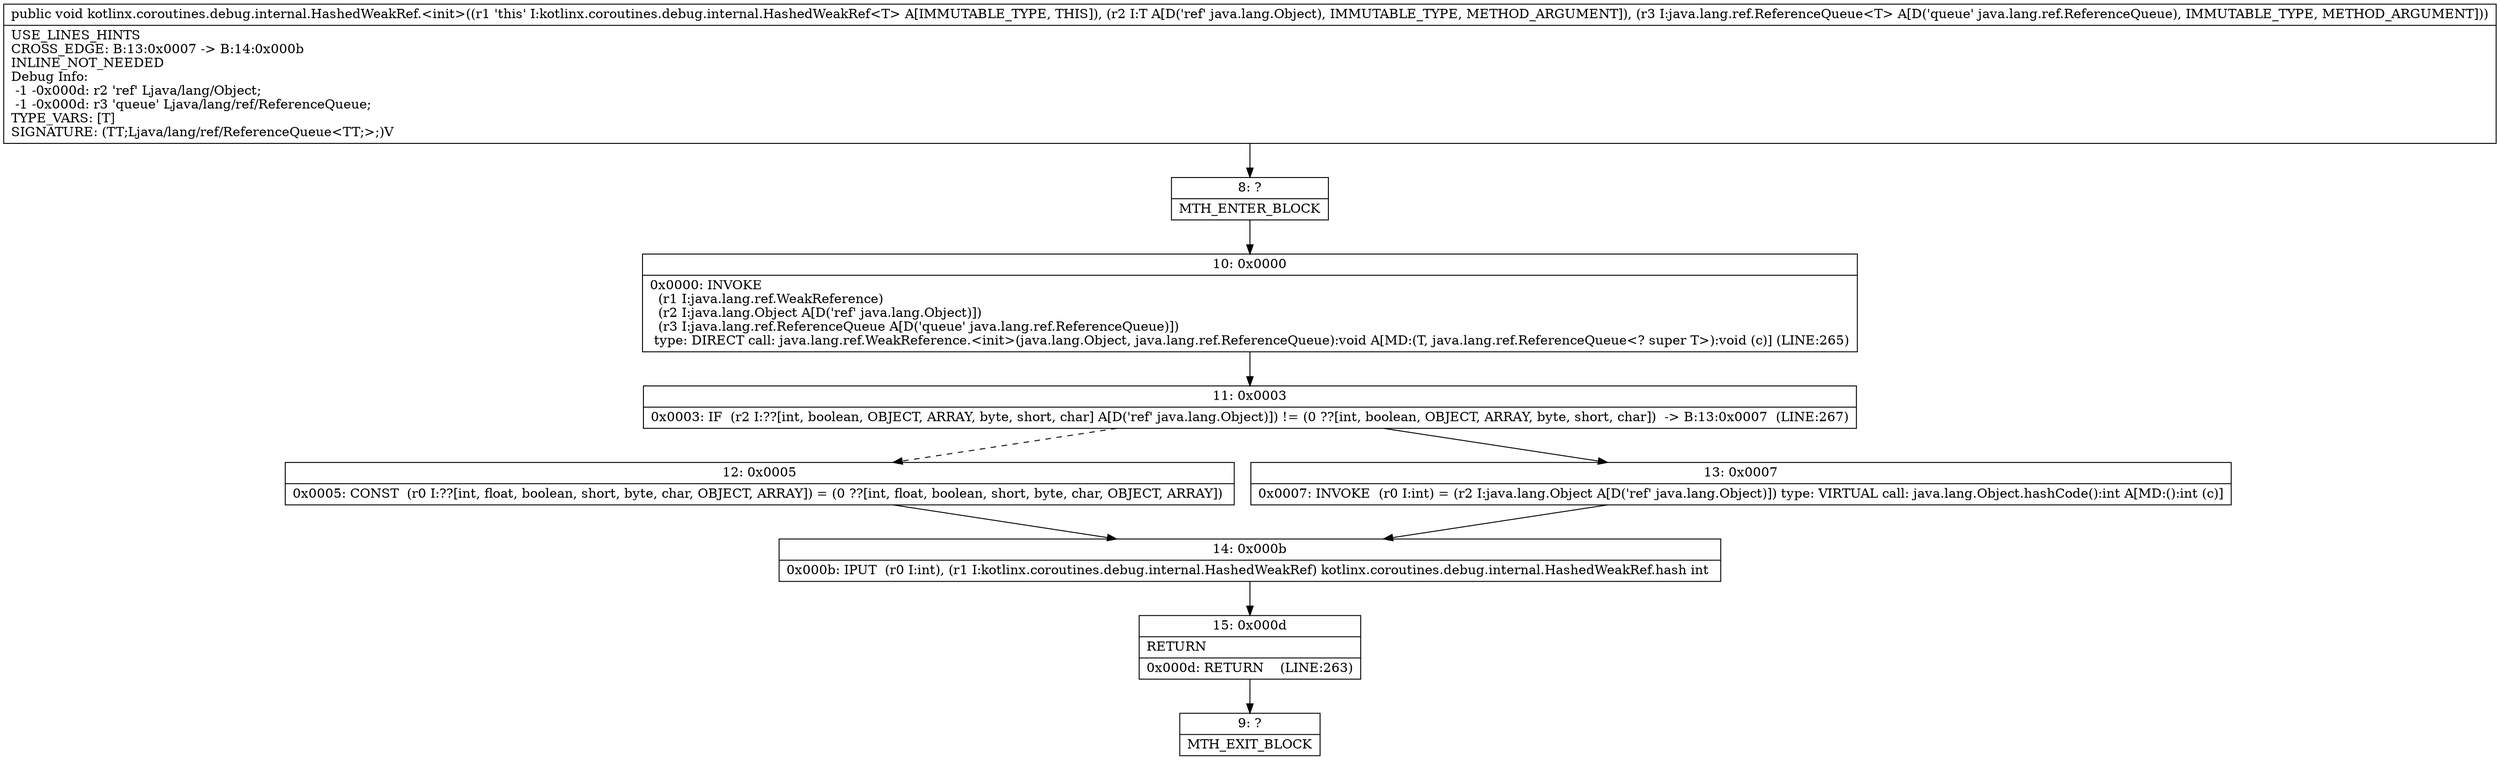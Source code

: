 digraph "CFG forkotlinx.coroutines.debug.internal.HashedWeakRef.\<init\>(Ljava\/lang\/Object;Ljava\/lang\/ref\/ReferenceQueue;)V" {
Node_8 [shape=record,label="{8\:\ ?|MTH_ENTER_BLOCK\l}"];
Node_10 [shape=record,label="{10\:\ 0x0000|0x0000: INVOKE  \l  (r1 I:java.lang.ref.WeakReference)\l  (r2 I:java.lang.Object A[D('ref' java.lang.Object)])\l  (r3 I:java.lang.ref.ReferenceQueue A[D('queue' java.lang.ref.ReferenceQueue)])\l type: DIRECT call: java.lang.ref.WeakReference.\<init\>(java.lang.Object, java.lang.ref.ReferenceQueue):void A[MD:(T, java.lang.ref.ReferenceQueue\<? super T\>):void (c)] (LINE:265)\l}"];
Node_11 [shape=record,label="{11\:\ 0x0003|0x0003: IF  (r2 I:??[int, boolean, OBJECT, ARRAY, byte, short, char] A[D('ref' java.lang.Object)]) != (0 ??[int, boolean, OBJECT, ARRAY, byte, short, char])  \-\> B:13:0x0007  (LINE:267)\l}"];
Node_12 [shape=record,label="{12\:\ 0x0005|0x0005: CONST  (r0 I:??[int, float, boolean, short, byte, char, OBJECT, ARRAY]) = (0 ??[int, float, boolean, short, byte, char, OBJECT, ARRAY]) \l}"];
Node_14 [shape=record,label="{14\:\ 0x000b|0x000b: IPUT  (r0 I:int), (r1 I:kotlinx.coroutines.debug.internal.HashedWeakRef) kotlinx.coroutines.debug.internal.HashedWeakRef.hash int \l}"];
Node_15 [shape=record,label="{15\:\ 0x000d|RETURN\l|0x000d: RETURN    (LINE:263)\l}"];
Node_9 [shape=record,label="{9\:\ ?|MTH_EXIT_BLOCK\l}"];
Node_13 [shape=record,label="{13\:\ 0x0007|0x0007: INVOKE  (r0 I:int) = (r2 I:java.lang.Object A[D('ref' java.lang.Object)]) type: VIRTUAL call: java.lang.Object.hashCode():int A[MD:():int (c)]\l}"];
MethodNode[shape=record,label="{public void kotlinx.coroutines.debug.internal.HashedWeakRef.\<init\>((r1 'this' I:kotlinx.coroutines.debug.internal.HashedWeakRef\<T\> A[IMMUTABLE_TYPE, THIS]), (r2 I:T A[D('ref' java.lang.Object), IMMUTABLE_TYPE, METHOD_ARGUMENT]), (r3 I:java.lang.ref.ReferenceQueue\<T\> A[D('queue' java.lang.ref.ReferenceQueue), IMMUTABLE_TYPE, METHOD_ARGUMENT]))  | USE_LINES_HINTS\lCROSS_EDGE: B:13:0x0007 \-\> B:14:0x000b\lINLINE_NOT_NEEDED\lDebug Info:\l  \-1 \-0x000d: r2 'ref' Ljava\/lang\/Object;\l  \-1 \-0x000d: r3 'queue' Ljava\/lang\/ref\/ReferenceQueue;\lTYPE_VARS: [T]\lSIGNATURE: (TT;Ljava\/lang\/ref\/ReferenceQueue\<TT;\>;)V\l}"];
MethodNode -> Node_8;Node_8 -> Node_10;
Node_10 -> Node_11;
Node_11 -> Node_12[style=dashed];
Node_11 -> Node_13;
Node_12 -> Node_14;
Node_14 -> Node_15;
Node_15 -> Node_9;
Node_13 -> Node_14;
}

